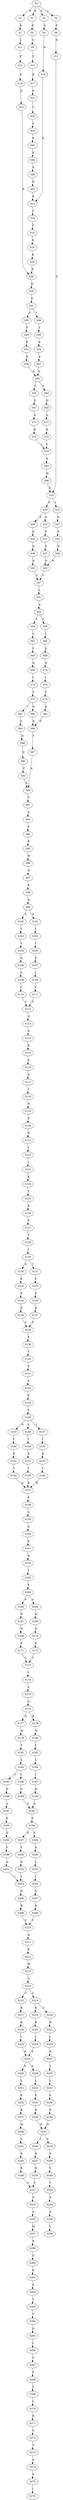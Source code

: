 strict digraph  {
	S0 -> S1 [ label = K ];
	S0 -> S2 [ label = E ];
	S0 -> S3 [ label = N ];
	S0 -> S4 [ label = L ];
	S1 -> S5 [ label = E ];
	S2 -> S6 [ label = A ];
	S3 -> S7 [ label = K ];
	S4 -> S8 [ label = P ];
	S5 -> S9 [ label = G ];
	S6 -> S10 [ label = N ];
	S7 -> S11 [ label = L ];
	S8 -> S12 [ label = H ];
	S9 -> S13 [ label = Y ];
	S10 -> S14 [ label = K ];
	S11 -> S15 [ label = F ];
	S12 -> S16 [ label = E ];
	S13 -> S17 [ label = K ];
	S14 -> S18 [ label = C ];
	S15 -> S19 [ label = K ];
	S16 -> S20 [ label = P ];
	S16 -> S21 [ label = T ];
	S17 -> S22 [ label = K ];
	S18 -> S23 [ label = F ];
	S19 -> S24 [ label = K ];
	S20 -> S25 [ label = Q ];
	S20 -> S26 [ label = E ];
	S21 -> S27 [ label = Q ];
	S22 -> S28 [ label = T ];
	S23 -> S29 [ label = K ];
	S24 -> S30 [ label = R ];
	S25 -> S31 [ label = P ];
	S26 -> S32 [ label = P ];
	S27 -> S33 [ label = P ];
	S28 -> S34 [ label = F ];
	S29 -> S35 [ label = K ];
	S30 -> S36 [ label = D ];
	S31 -> S37 [ label = D ];
	S32 -> S38 [ label = D ];
	S33 -> S39 [ label = D ];
	S34 -> S40 [ label = E ];
	S35 -> S30 [ label = R ];
	S36 -> S41 [ label = K ];
	S37 -> S42 [ label = N ];
	S38 -> S43 [ label = N ];
	S39 -> S42 [ label = N ];
	S40 -> S44 [ label = E ];
	S41 -> S45 [ label = S ];
	S41 -> S46 [ label = T ];
	S42 -> S47 [ label = V ];
	S43 -> S47 [ label = V ];
	S44 -> S48 [ label = A ];
	S45 -> S49 [ label = Y ];
	S46 -> S50 [ label = Y ];
	S47 -> S51 [ label = L ];
	S48 -> S52 [ label = N ];
	S49 -> S53 [ label = E ];
	S50 -> S54 [ label = E ];
	S51 -> S55 [ label = A ];
	S52 -> S14 [ label = K ];
	S53 -> S56 [ label = E ];
	S54 -> S57 [ label = E ];
	S55 -> S58 [ label = I ];
	S55 -> S59 [ label = V ];
	S56 -> S60 [ label = A ];
	S57 -> S60 [ label = A ];
	S58 -> S61 [ label = L ];
	S59 -> S62 [ label = L ];
	S60 -> S63 [ label = L ];
	S60 -> S64 [ label = V ];
	S61 -> S65 [ label = S ];
	S62 -> S66 [ label = A ];
	S63 -> S67 [ label = D ];
	S64 -> S68 [ label = D ];
	S65 -> S69 [ label = Q ];
	S66 -> S70 [ label = N ];
	S67 -> S71 [ label = A ];
	S68 -> S72 [ label = A ];
	S69 -> S73 [ label = I ];
	S70 -> S74 [ label = I ];
	S71 -> S75 [ label = R ];
	S72 -> S76 [ label = R ];
	S73 -> S77 [ label = V ];
	S74 -> S78 [ label = V ];
	S75 -> S79 [ label = L ];
	S76 -> S79 [ label = L ];
	S77 -> S80 [ label = Q ];
	S77 -> S81 [ label = I ];
	S78 -> S82 [ label = Q ];
	S79 -> S83 [ label = P ];
	S80 -> S84 [ label = D ];
	S81 -> S85 [ label = D ];
	S82 -> S84 [ label = D ];
	S83 -> S86 [ label = H ];
	S84 -> S87 [ label = T ];
	S85 -> S88 [ label = Q ];
	S86 -> S16 [ label = E ];
	S87 -> S89 [ label = K ];
	S88 -> S90 [ label = D ];
	S89 -> S91 [ label = T ];
	S90 -> S92 [ label = T ];
	S91 -> S93 [ label = A ];
	S92 -> S89 [ label = K ];
	S93 -> S94 [ label = P ];
	S94 -> S95 [ label = K ];
	S95 -> S96 [ label = W ];
	S96 -> S97 [ label = N ];
	S97 -> S98 [ label = E ];
	S98 -> S99 [ label = A ];
	S99 -> S100 [ label = S ];
	S99 -> S101 [ label = N ];
	S100 -> S102 [ label = I ];
	S101 -> S103 [ label = I ];
	S102 -> S104 [ label = V ];
	S103 -> S105 [ label = I ];
	S104 -> S106 [ label = P ];
	S105 -> S107 [ label = P ];
	S106 -> S108 [ label = L ];
	S107 -> S109 [ label = L ];
	S108 -> S110 [ label = C ];
	S109 -> S111 [ label = C ];
	S110 -> S112 [ label = V ];
	S111 -> S112 [ label = V ];
	S112 -> S113 [ label = Q ];
	S113 -> S114 [ label = G ];
	S114 -> S115 [ label = K ];
	S115 -> S116 [ label = E ];
	S116 -> S117 [ label = D ];
	S117 -> S118 [ label = I ];
	S118 -> S119 [ label = N ];
	S119 -> S120 [ label = P ];
	S120 -> S121 [ label = H ];
	S121 -> S122 [ label = Y ];
	S122 -> S123 [ label = I ];
	S123 -> S124 [ label = K ];
	S124 -> S125 [ label = T ];
	S125 -> S126 [ label = K ];
	S126 -> S127 [ label = F ];
	S127 -> S128 [ label = T ];
	S128 -> S129 [ label = I ];
	S129 -> S130 [ label = K ];
	S129 -> S131 [ label = T ];
	S130 -> S132 [ label = P ];
	S131 -> S133 [ label = P ];
	S132 -> S134 [ label = P ];
	S133 -> S135 [ label = P ];
	S134 -> S136 [ label = K ];
	S135 -> S137 [ label = K ];
	S136 -> S138 [ label = F ];
	S137 -> S138 [ label = F ];
	S138 -> S139 [ label = P ];
	S139 -> S140 [ label = Y ];
	S140 -> S141 [ label = E ];
	S141 -> S142 [ label = A ];
	S142 -> S143 [ label = P ];
	S143 -> S144 [ label = F ];
	S144 -> S145 [ label = N ];
	S144 -> S146 [ label = S ];
	S144 -> S147 [ label = I ];
	S145 -> S148 [ label = I ];
	S146 -> S149 [ label = I ];
	S147 -> S150 [ label = I ];
	S148 -> S151 [ label = E ];
	S149 -> S152 [ label = E ];
	S150 -> S153 [ label = E ];
	S151 -> S154 [ label = I ];
	S152 -> S155 [ label = I ];
	S153 -> S156 [ label = I ];
	S154 -> S157 [ label = R ];
	S155 -> S157 [ label = R ];
	S156 -> S157 [ label = R ];
	S157 -> S158 [ label = F ];
	S158 -> S159 [ label = A ];
	S159 -> S160 [ label = G ];
	S160 -> S161 [ label = K ];
	S161 -> S162 [ label = D ];
	S162 -> S163 [ label = Y ];
	S163 -> S164 [ label = P ];
	S164 -> S165 [ label = P ];
	S164 -> S166 [ label = A ];
	S165 -> S167 [ label = N ];
	S166 -> S168 [ label = N ];
	S167 -> S169 [ label = D ];
	S168 -> S170 [ label = D ];
	S169 -> S171 [ label = P ];
	S170 -> S172 [ label = P ];
	S171 -> S173 [ label = V ];
	S172 -> S173 [ label = V ];
	S173 -> S174 [ label = I ];
	S174 -> S175 [ label = L ];
	S175 -> S176 [ label = G ];
	S176 -> S177 [ label = Q ];
	S176 -> S178 [ label = H ];
	S177 -> S179 [ label = W ];
	S178 -> S180 [ label = W ];
	S179 -> S181 [ label = T ];
	S180 -> S182 [ label = L ];
	S181 -> S183 [ label = L ];
	S182 -> S184 [ label = L ];
	S183 -> S185 [ label = L ];
	S183 -> S186 [ label = I ];
	S184 -> S187 [ label = I ];
	S185 -> S188 [ label = N ];
	S186 -> S189 [ label = N ];
	S187 -> S190 [ label = N ];
	S188 -> S191 [ label = A ];
	S189 -> S192 [ label = S ];
	S190 -> S192 [ label = S ];
	S191 -> S193 [ label = E ];
	S192 -> S194 [ label = D ];
	S193 -> S195 [ label = D ];
	S194 -> S196 [ label = E ];
	S194 -> S197 [ label = D ];
	S195 -> S198 [ label = V ];
	S196 -> S199 [ label = A ];
	S197 -> S200 [ label = V ];
	S198 -> S201 [ label = Q ];
	S199 -> S202 [ label = L ];
	S200 -> S203 [ label = Q ];
	S201 -> S204 [ label = I ];
	S202 -> S205 [ label = I ];
	S203 -> S204 [ label = I ];
	S204 -> S206 [ label = N ];
	S205 -> S207 [ label = N ];
	S206 -> S208 [ label = R ];
	S207 -> S209 [ label = R ];
	S208 -> S210 [ label = F ];
	S209 -> S210 [ label = F ];
	S210 -> S211 [ label = N ];
	S211 -> S212 [ label = K ];
	S212 -> S213 [ label = M ];
	S213 -> S214 [ label = G ];
	S214 -> S215 [ label = C ];
	S214 -> S216 [ label = S ];
	S215 -> S217 [ label = K ];
	S216 -> S218 [ label = T ];
	S216 -> S219 [ label = K ];
	S217 -> S220 [ label = R ];
	S218 -> S221 [ label = R ];
	S219 -> S222 [ label = R ];
	S220 -> S223 [ label = I ];
	S221 -> S224 [ label = I ];
	S222 -> S225 [ label = I ];
	S223 -> S226 [ label = E ];
	S224 -> S227 [ label = D ];
	S225 -> S226 [ label = E ];
	S226 -> S228 [ label = E ];
	S226 -> S229 [ label = D ];
	S227 -> S230 [ label = T ];
	S228 -> S231 [ label = L ];
	S229 -> S232 [ label = L ];
	S230 -> S233 [ label = L ];
	S231 -> S234 [ label = E ];
	S232 -> S235 [ label = E ];
	S233 -> S236 [ label = E ];
	S234 -> S237 [ label = K ];
	S235 -> S238 [ label = K ];
	S236 -> S239 [ label = K ];
	S237 -> S240 [ label = M ];
	S238 -> S241 [ label = H ];
	S239 -> S241 [ label = H ];
	S240 -> S242 [ label = L ];
	S241 -> S243 [ label = F ];
	S241 -> S244 [ label = L ];
	S242 -> S245 [ label = R ];
	S243 -> S246 [ label = S ];
	S244 -> S247 [ label = R ];
	S245 -> S248 [ label = R ];
	S246 -> S249 [ label = T ];
	S247 -> S250 [ label = R ];
	S248 -> S251 [ label = S ];
	S249 -> S252 [ label = T ];
	S250 -> S251 [ label = S ];
	S251 -> S253 [ label = A ];
	S252 -> S254 [ label = A ];
	S253 -> S255 [ label = A ];
	S254 -> S256 [ label = A ];
	S255 -> S257 [ label = M ];
	S256 -> S258 [ label = L ];
	S257 -> S259 [ label = K ];
	S259 -> S260 [ label = S ];
	S260 -> S261 [ label = R ];
	S261 -> S262 [ label = S ];
	S262 -> S263 [ label = V ];
	S263 -> S264 [ label = V ];
	S264 -> S265 [ label = G ];
	S265 -> S266 [ label = L ];
	S266 -> S267 [ label = S ];
	S267 -> S268 [ label = F ];
	S268 -> S269 [ label = T ];
	S269 -> S270 [ label = L ];
	S270 -> S271 [ label = R ];
	S271 -> S272 [ label = S ];
	S272 -> S273 [ label = V ];
	S273 -> S274 [ label = A ];
	S274 -> S275 [ label = A ];
	S275 -> S276 [ label = I ];
}
